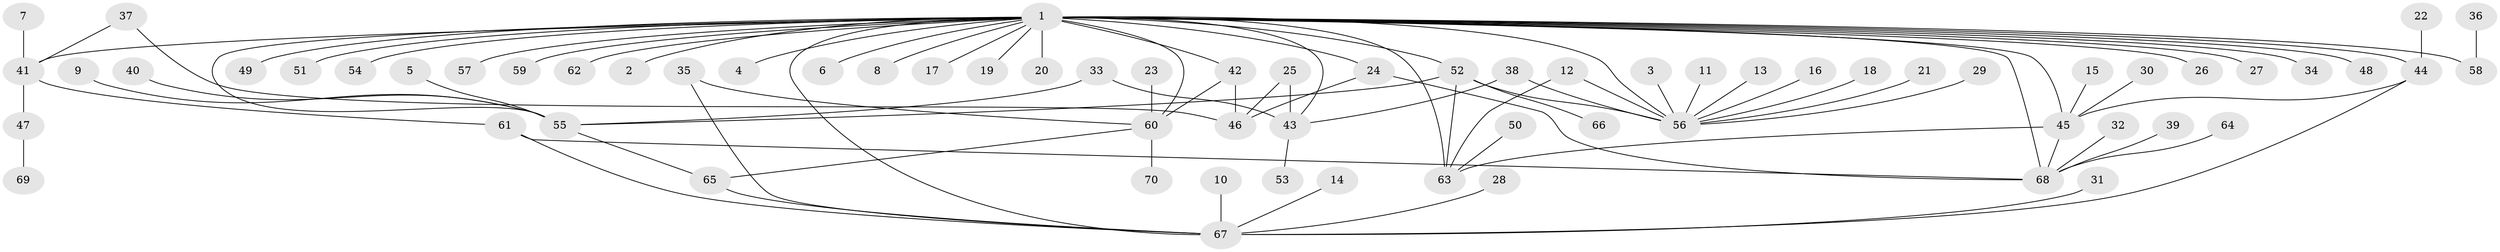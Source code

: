 // original degree distribution, {10: 0.014388489208633094, 28: 0.007194244604316547, 1: 0.5683453237410072, 5: 0.04316546762589928, 2: 0.17266187050359713, 14: 0.007194244604316547, 8: 0.02158273381294964, 4: 0.06474820143884892, 3: 0.08633093525179857, 7: 0.007194244604316547, 6: 0.007194244604316547}
// Generated by graph-tools (version 1.1) at 2025/25/03/09/25 03:25:57]
// undirected, 70 vertices, 89 edges
graph export_dot {
graph [start="1"]
  node [color=gray90,style=filled];
  1;
  2;
  3;
  4;
  5;
  6;
  7;
  8;
  9;
  10;
  11;
  12;
  13;
  14;
  15;
  16;
  17;
  18;
  19;
  20;
  21;
  22;
  23;
  24;
  25;
  26;
  27;
  28;
  29;
  30;
  31;
  32;
  33;
  34;
  35;
  36;
  37;
  38;
  39;
  40;
  41;
  42;
  43;
  44;
  45;
  46;
  47;
  48;
  49;
  50;
  51;
  52;
  53;
  54;
  55;
  56;
  57;
  58;
  59;
  60;
  61;
  62;
  63;
  64;
  65;
  66;
  67;
  68;
  69;
  70;
  1 -- 2 [weight=1.0];
  1 -- 4 [weight=1.0];
  1 -- 6 [weight=1.0];
  1 -- 8 [weight=1.0];
  1 -- 17 [weight=1.0];
  1 -- 19 [weight=1.0];
  1 -- 20 [weight=1.0];
  1 -- 24 [weight=1.0];
  1 -- 26 [weight=1.0];
  1 -- 27 [weight=1.0];
  1 -- 34 [weight=1.0];
  1 -- 41 [weight=2.0];
  1 -- 42 [weight=1.0];
  1 -- 43 [weight=1.0];
  1 -- 44 [weight=1.0];
  1 -- 45 [weight=1.0];
  1 -- 48 [weight=1.0];
  1 -- 49 [weight=1.0];
  1 -- 51 [weight=1.0];
  1 -- 52 [weight=1.0];
  1 -- 54 [weight=1.0];
  1 -- 55 [weight=1.0];
  1 -- 56 [weight=2.0];
  1 -- 57 [weight=1.0];
  1 -- 58 [weight=1.0];
  1 -- 59 [weight=1.0];
  1 -- 60 [weight=1.0];
  1 -- 62 [weight=2.0];
  1 -- 63 [weight=2.0];
  1 -- 67 [weight=1.0];
  1 -- 68 [weight=1.0];
  3 -- 56 [weight=1.0];
  5 -- 55 [weight=1.0];
  7 -- 41 [weight=1.0];
  9 -- 55 [weight=1.0];
  10 -- 67 [weight=1.0];
  11 -- 56 [weight=1.0];
  12 -- 56 [weight=1.0];
  12 -- 63 [weight=1.0];
  13 -- 56 [weight=1.0];
  14 -- 67 [weight=1.0];
  15 -- 45 [weight=1.0];
  16 -- 56 [weight=1.0];
  18 -- 56 [weight=1.0];
  21 -- 56 [weight=1.0];
  22 -- 44 [weight=1.0];
  23 -- 60 [weight=1.0];
  24 -- 46 [weight=1.0];
  24 -- 68 [weight=1.0];
  25 -- 43 [weight=1.0];
  25 -- 46 [weight=1.0];
  28 -- 67 [weight=1.0];
  29 -- 56 [weight=1.0];
  30 -- 45 [weight=1.0];
  31 -- 67 [weight=1.0];
  32 -- 68 [weight=1.0];
  33 -- 43 [weight=1.0];
  33 -- 55 [weight=1.0];
  35 -- 60 [weight=1.0];
  35 -- 67 [weight=1.0];
  36 -- 58 [weight=1.0];
  37 -- 41 [weight=1.0];
  37 -- 46 [weight=1.0];
  38 -- 43 [weight=1.0];
  38 -- 56 [weight=1.0];
  39 -- 68 [weight=1.0];
  40 -- 55 [weight=1.0];
  41 -- 47 [weight=1.0];
  41 -- 61 [weight=1.0];
  42 -- 46 [weight=1.0];
  42 -- 60 [weight=1.0];
  43 -- 53 [weight=1.0];
  44 -- 45 [weight=1.0];
  44 -- 67 [weight=1.0];
  45 -- 63 [weight=1.0];
  45 -- 68 [weight=1.0];
  47 -- 69 [weight=1.0];
  50 -- 63 [weight=1.0];
  52 -- 55 [weight=1.0];
  52 -- 56 [weight=1.0];
  52 -- 63 [weight=1.0];
  52 -- 66 [weight=1.0];
  55 -- 65 [weight=1.0];
  60 -- 65 [weight=1.0];
  60 -- 70 [weight=1.0];
  61 -- 67 [weight=1.0];
  61 -- 68 [weight=1.0];
  64 -- 68 [weight=1.0];
  65 -- 67 [weight=1.0];
}
